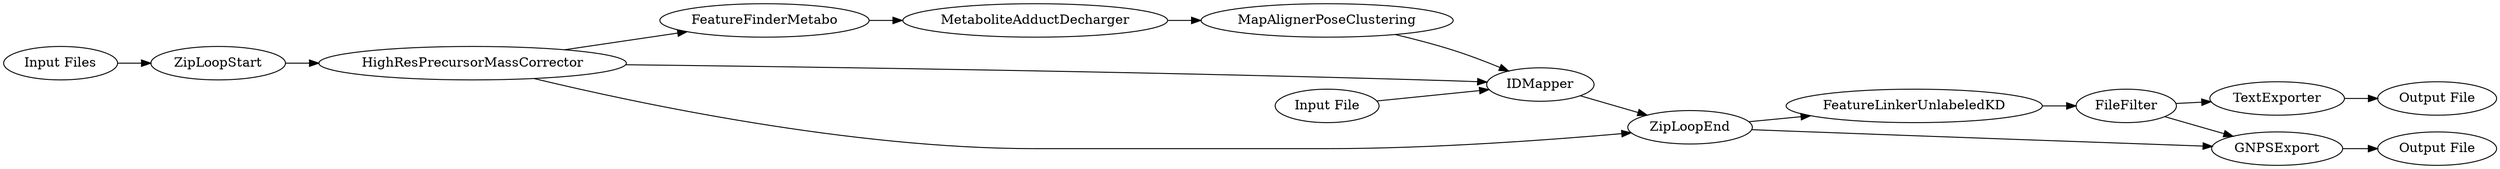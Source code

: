 digraph {
	254 [label=FeatureFinderMetabo]
	255 [label=MetaboliteAdductDecharger]
	366 [label="Input Files"]
	371 [label=HighResPrecursorMassCorrector]
	373 [label=MapAlignerPoseClustering]
	374 [label=IDMapper]
	375 [label="Input File"]
	376 [label=FileFilter]
	377 [label=FeatureLinkerUnlabeledKD]
	378 [label=GNPSExport]
	380 [label="Output File"]
	381 [label=TextExporter]
	382 [label="Output File"]
	387 [label=ZipLoopStart]
	388 [label=ZipLoopEnd]
	254 -> 255
	255 -> 373
	366 -> 387
	371 -> 374
	371 -> 254
	371 -> 388
	373 -> 374
	374 -> 388
	375 -> 374
	376 -> 378
	376 -> 381
	377 -> 376
	378 -> 380
	381 -> 382
	387 -> 371
	388 -> 377
	388 -> 378
	rankdir=LR
}
